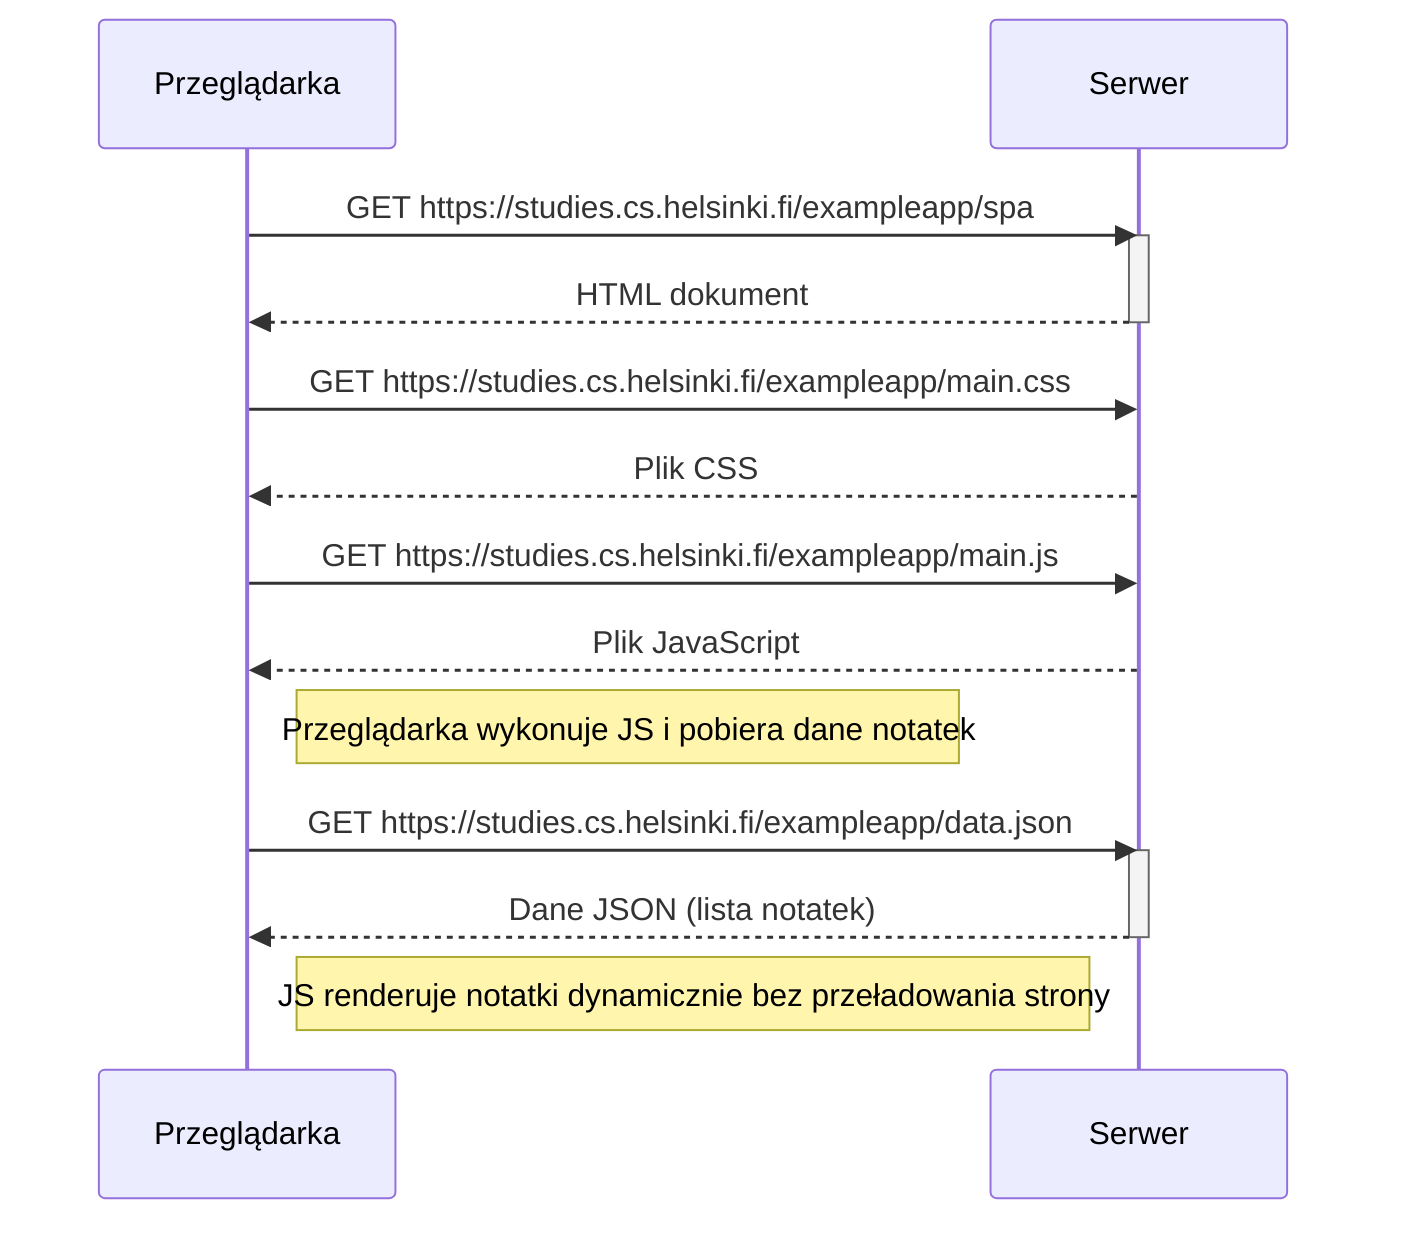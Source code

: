 sequenceDiagram
    participant Przeglądarka
    participant Serwer

    Przeglądarka->>Serwer: GET https://studies.cs.helsinki.fi/exampleapp/spa
    activate Serwer
    Serwer-->>Przeglądarka: HTML dokument
    deactivate Serwer

    Przeglądarka->>Serwer: GET https://studies.cs.helsinki.fi/exampleapp/main.css
    Serwer-->>Przeglądarka: Plik CSS

    Przeglądarka->>Serwer: GET https://studies.cs.helsinki.fi/exampleapp/main.js
    Serwer-->>Przeglądarka: Plik JavaScript

    Note right of Przeglądarka: Przeglądarka wykonuje JS i pobiera dane notatek

    Przeglądarka->>Serwer: GET https://studies.cs.helsinki.fi/exampleapp/data.json
    activate Serwer
    Serwer-->>Przeglądarka: Dane JSON (lista notatek)
    deactivate Serwer

    Note right of Przeglądarka: JS renderuje notatki dynamicznie bez przeładowania strony